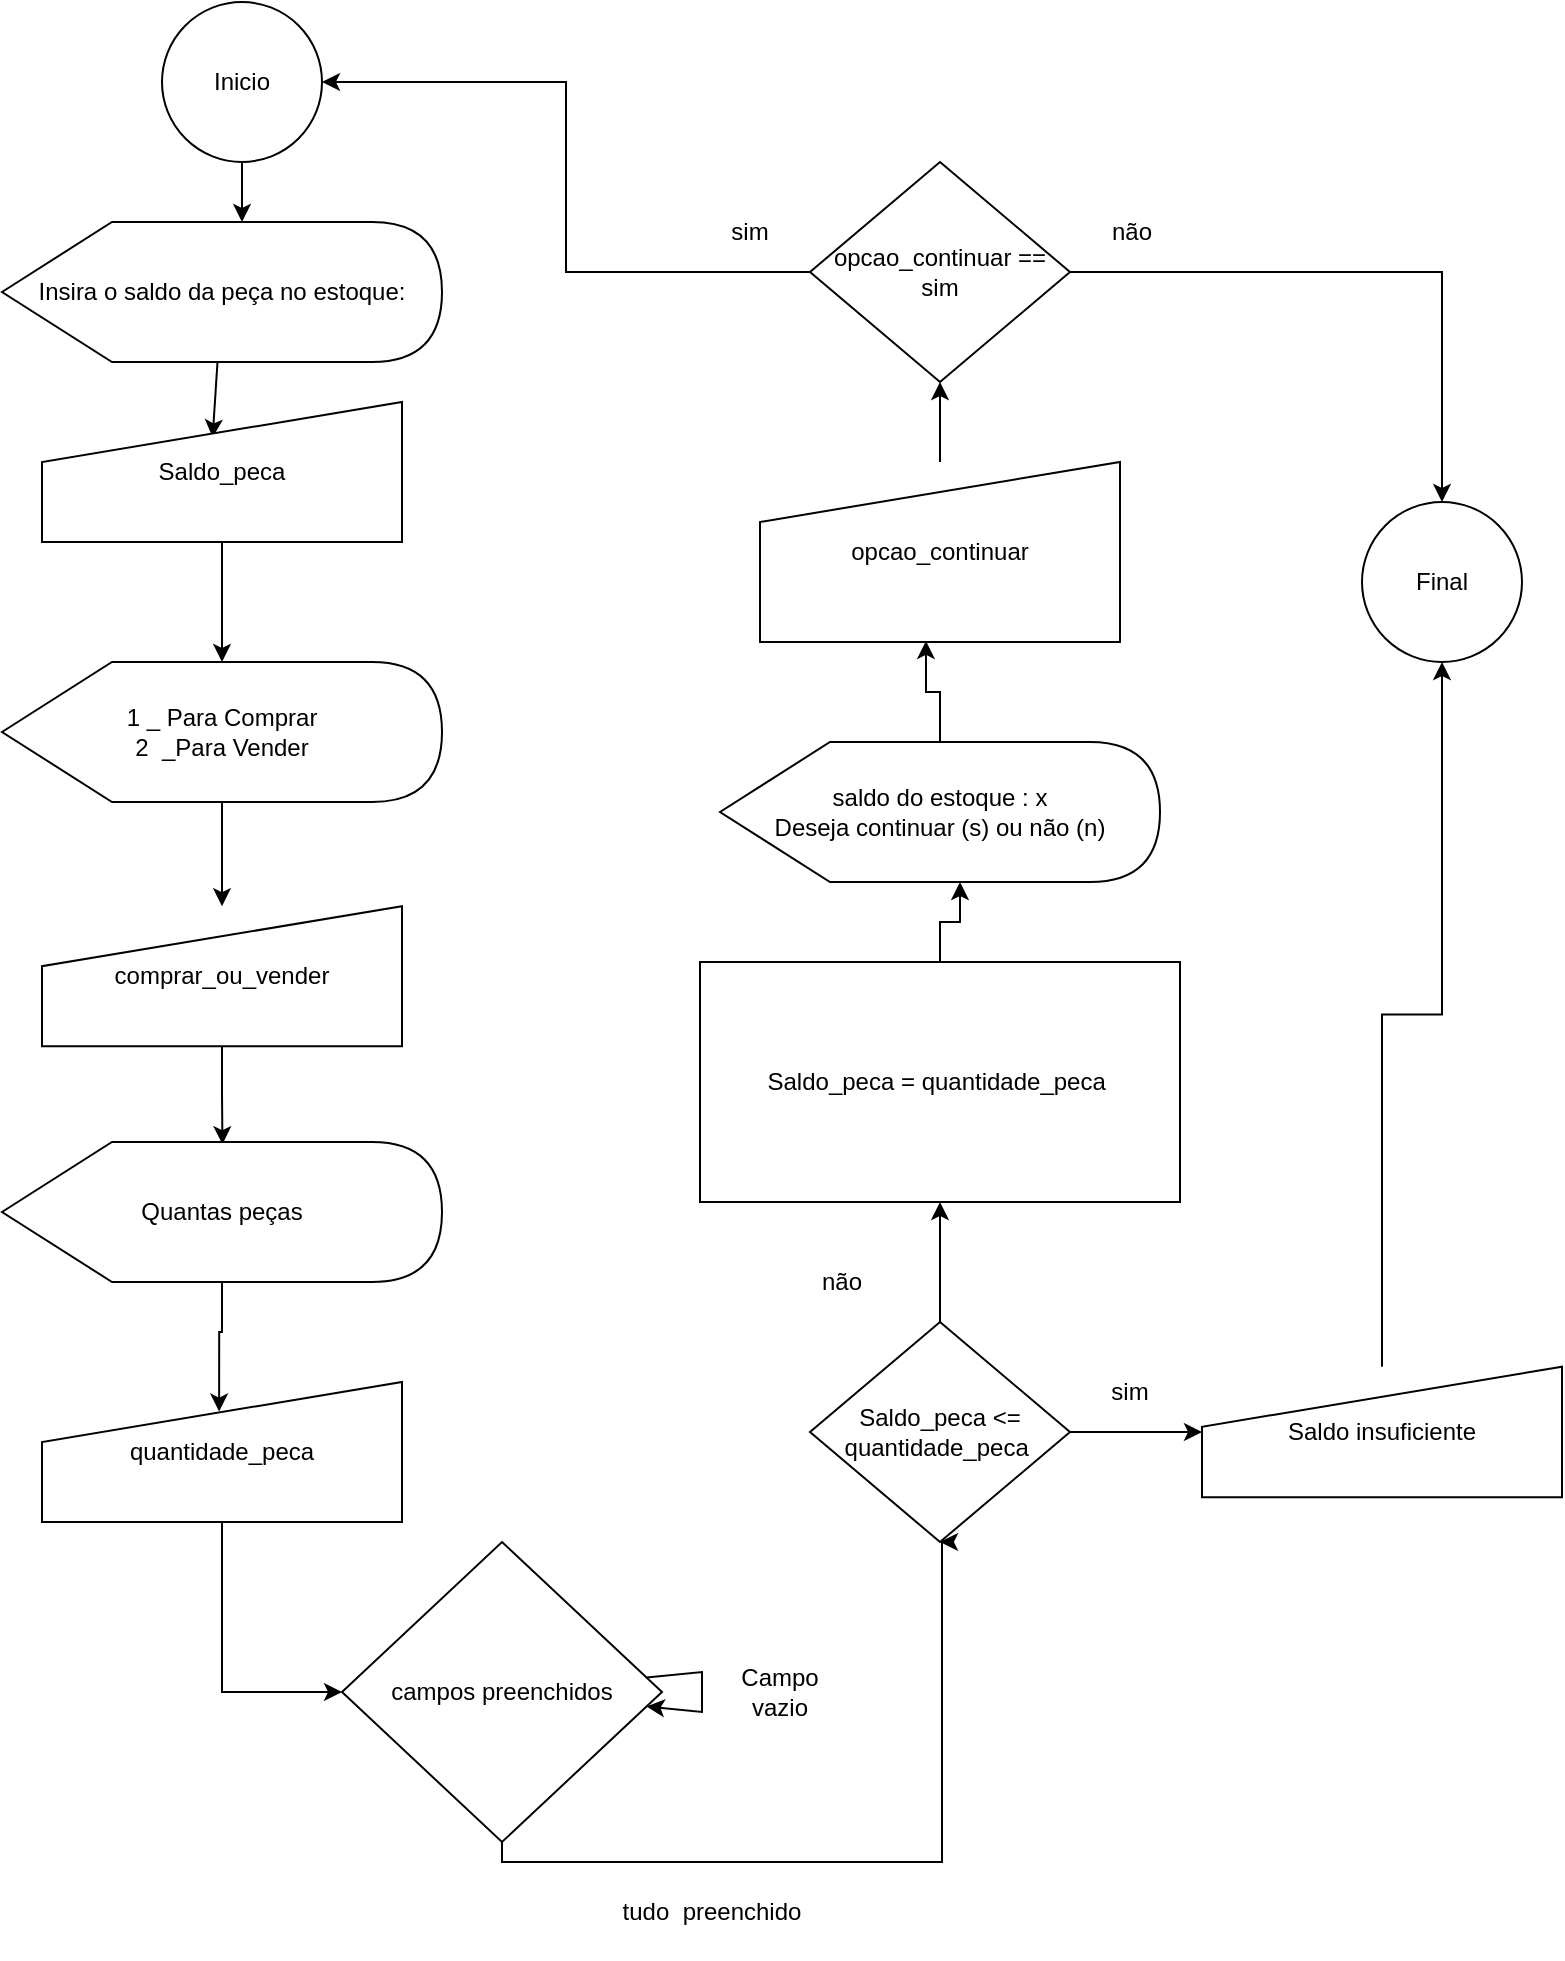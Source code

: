 <mxfile version="20.8.3" type="github">
  <diagram id="s8lGNTlZyGDKWvNCeoKv" name="Página-1">
    <mxGraphModel dx="948" dy="310" grid="1" gridSize="10" guides="1" tooltips="1" connect="1" arrows="1" fold="1" page="1" pageScale="1" pageWidth="827" pageHeight="1169" math="0" shadow="0">
      <root>
        <mxCell id="0" />
        <mxCell id="1" parent="0" />
        <mxCell id="6lvpyDJvIURICQRPQb3R-1" value="Inicio" style="ellipse;whiteSpace=wrap;html=1;aspect=fixed;" parent="1" vertex="1">
          <mxGeometry x="90" width="80" height="80" as="geometry" />
        </mxCell>
        <mxCell id="6lvpyDJvIURICQRPQb3R-55" style="edgeStyle=orthogonalEdgeStyle;rounded=0;orthogonalLoop=1;jettySize=auto;html=1;entryX=0.5;entryY=1;entryDx=0;entryDy=0;" parent="1" source="6lvpyDJvIURICQRPQb3R-4" target="6lvpyDJvIURICQRPQb3R-18" edge="1">
          <mxGeometry relative="1" as="geometry">
            <Array as="points">
              <mxPoint x="260" y="930" />
              <mxPoint x="480" y="930" />
            </Array>
          </mxGeometry>
        </mxCell>
        <mxCell id="6lvpyDJvIURICQRPQb3R-4" value="campos preenchidos" style="rhombus;whiteSpace=wrap;html=1;" parent="1" vertex="1">
          <mxGeometry x="180" y="770" width="160" height="150" as="geometry" />
        </mxCell>
        <mxCell id="6lvpyDJvIURICQRPQb3R-10" value="" style="endArrow=classic;html=1;rounded=0;entryX=0;entryY=0;entryDx=120;entryDy=0;entryPerimeter=0;" parent="1" source="6lvpyDJvIURICQRPQb3R-1" target="6lvpyDJvIURICQRPQb3R-44" edge="1">
          <mxGeometry width="50" height="50" relative="1" as="geometry">
            <mxPoint x="230" y="130" as="sourcePoint" />
            <mxPoint x="120" y="100" as="targetPoint" />
          </mxGeometry>
        </mxCell>
        <mxCell id="6lvpyDJvIURICQRPQb3R-11" value="" style="endArrow=classic;html=1;rounded=0;entryX=0.474;entryY=0.253;entryDx=0;entryDy=0;entryPerimeter=0;" parent="1" source="6lvpyDJvIURICQRPQb3R-44" target="6lvpyDJvIURICQRPQb3R-43" edge="1">
          <mxGeometry width="50" height="50" relative="1" as="geometry">
            <mxPoint x="120" y="170" as="sourcePoint" />
            <mxPoint x="120" y="220" as="targetPoint" />
          </mxGeometry>
        </mxCell>
        <mxCell id="6lvpyDJvIURICQRPQb3R-14" value="" style="endArrow=classic;html=1;rounded=0;" parent="1" source="6lvpyDJvIURICQRPQb3R-4" target="6lvpyDJvIURICQRPQb3R-4" edge="1">
          <mxGeometry width="50" height="50" relative="1" as="geometry">
            <mxPoint x="230" y="630" as="sourcePoint" />
            <mxPoint x="280" y="580" as="targetPoint" />
          </mxGeometry>
        </mxCell>
        <mxCell id="6lvpyDJvIURICQRPQb3R-58" style="edgeStyle=orthogonalEdgeStyle;rounded=0;orthogonalLoop=1;jettySize=auto;html=1;entryX=0;entryY=0;entryDx=120;entryDy=70;entryPerimeter=0;" parent="1" source="6lvpyDJvIURICQRPQb3R-16" target="6lvpyDJvIURICQRPQb3R-57" edge="1">
          <mxGeometry relative="1" as="geometry" />
        </mxCell>
        <mxCell id="6lvpyDJvIURICQRPQb3R-16" value="Saldo_peca&amp;nbsp;= quantidade_peca&amp;nbsp;" style="rounded=0;whiteSpace=wrap;html=1;" parent="1" vertex="1">
          <mxGeometry x="359" y="480" width="240" height="120" as="geometry" />
        </mxCell>
        <mxCell id="6lvpyDJvIURICQRPQb3R-54" style="edgeStyle=orthogonalEdgeStyle;rounded=0;orthogonalLoop=1;jettySize=auto;html=1;" parent="1" source="6lvpyDJvIURICQRPQb3R-18" target="6lvpyDJvIURICQRPQb3R-16" edge="1">
          <mxGeometry relative="1" as="geometry" />
        </mxCell>
        <mxCell id="6lvpyDJvIURICQRPQb3R-18" value="Saldo_peca&amp;nbsp;&amp;lt;= quantidade_peca&amp;nbsp;" style="rhombus;whiteSpace=wrap;html=1;" parent="1" vertex="1">
          <mxGeometry x="414" y="660" width="130" height="110" as="geometry" />
        </mxCell>
        <mxCell id="6lvpyDJvIURICQRPQb3R-24" value="tudo&amp;nbsp; preenchido" style="text;html=1;strokeColor=none;fillColor=none;align=center;verticalAlign=middle;whiteSpace=wrap;rounded=0;" parent="1" vertex="1">
          <mxGeometry x="310" y="940" width="110" height="30" as="geometry" />
        </mxCell>
        <mxCell id="6lvpyDJvIURICQRPQb3R-25" value="Campo vazio" style="text;html=1;strokeColor=none;fillColor=none;align=center;verticalAlign=middle;whiteSpace=wrap;rounded=0;" parent="1" vertex="1">
          <mxGeometry x="369" y="830" width="60" height="30" as="geometry" />
        </mxCell>
        <mxCell id="6lvpyDJvIURICQRPQb3R-26" value="sim" style="text;html=1;strokeColor=none;fillColor=none;align=center;verticalAlign=middle;whiteSpace=wrap;rounded=0;" parent="1" vertex="1">
          <mxGeometry x="544" y="680" width="60" height="30" as="geometry" />
        </mxCell>
        <mxCell id="6lvpyDJvIURICQRPQb3R-34" style="edgeStyle=orthogonalEdgeStyle;rounded=0;orthogonalLoop=1;jettySize=auto;html=1;entryX=0.5;entryY=1;entryDx=0;entryDy=0;" parent="1" source="6lvpyDJvIURICQRPQb3R-27" target="6lvpyDJvIURICQRPQb3R-33" edge="1">
          <mxGeometry relative="1" as="geometry" />
        </mxCell>
        <mxCell id="6lvpyDJvIURICQRPQb3R-27" value="Saldo insuficiente" style="shape=manualInput;whiteSpace=wrap;html=1;" parent="1" vertex="1">
          <mxGeometry x="610" y="682.37" width="180" height="65.26" as="geometry" />
        </mxCell>
        <mxCell id="6lvpyDJvIURICQRPQb3R-28" value="" style="endArrow=classic;html=1;rounded=0;exitX=1;exitY=0.5;exitDx=0;exitDy=0;entryX=0;entryY=0.5;entryDx=0;entryDy=0;" parent="1" source="6lvpyDJvIURICQRPQb3R-18" target="6lvpyDJvIURICQRPQb3R-27" edge="1">
          <mxGeometry width="50" height="50" relative="1" as="geometry">
            <mxPoint x="479" y="700" as="sourcePoint" />
            <mxPoint x="479" y="619.74" as="targetPoint" />
          </mxGeometry>
        </mxCell>
        <mxCell id="6lvpyDJvIURICQRPQb3R-31" value="não" style="text;html=1;strokeColor=none;fillColor=none;align=center;verticalAlign=middle;whiteSpace=wrap;rounded=0;" parent="1" vertex="1">
          <mxGeometry x="400" y="625" width="60" height="30" as="geometry" />
        </mxCell>
        <mxCell id="6lvpyDJvIURICQRPQb3R-33" value="Final" style="ellipse;whiteSpace=wrap;html=1;aspect=fixed;" parent="1" vertex="1">
          <mxGeometry x="690" y="250" width="80" height="80" as="geometry" />
        </mxCell>
        <mxCell id="6lvpyDJvIURICQRPQb3R-36" style="edgeStyle=orthogonalEdgeStyle;rounded=0;orthogonalLoop=1;jettySize=auto;html=1;" parent="1" source="6lvpyDJvIURICQRPQb3R-35" edge="1" target="6lvpyDJvIURICQRPQb3R-1">
          <mxGeometry relative="1" as="geometry">
            <mxPoint x="210" y="135" as="targetPoint" />
          </mxGeometry>
        </mxCell>
        <mxCell id="6lvpyDJvIURICQRPQb3R-42" style="edgeStyle=orthogonalEdgeStyle;rounded=0;orthogonalLoop=1;jettySize=auto;html=1;" parent="1" source="6lvpyDJvIURICQRPQb3R-35" target="6lvpyDJvIURICQRPQb3R-33" edge="1">
          <mxGeometry relative="1" as="geometry" />
        </mxCell>
        <mxCell id="6lvpyDJvIURICQRPQb3R-35" value="opcao_continuar == sim" style="rhombus;whiteSpace=wrap;html=1;" parent="1" vertex="1">
          <mxGeometry x="414" y="80" width="130" height="110" as="geometry" />
        </mxCell>
        <mxCell id="6lvpyDJvIURICQRPQb3R-37" value="sim" style="text;html=1;strokeColor=none;fillColor=none;align=center;verticalAlign=middle;whiteSpace=wrap;rounded=0;" parent="1" vertex="1">
          <mxGeometry x="354" y="100" width="60" height="30" as="geometry" />
        </mxCell>
        <mxCell id="6lvpyDJvIURICQRPQb3R-38" value="não" style="text;html=1;strokeColor=none;fillColor=none;align=center;verticalAlign=middle;whiteSpace=wrap;rounded=0;" parent="1" vertex="1">
          <mxGeometry x="545" y="100" width="60" height="30" as="geometry" />
        </mxCell>
        <mxCell id="6lvpyDJvIURICQRPQb3R-47" style="edgeStyle=orthogonalEdgeStyle;rounded=0;orthogonalLoop=1;jettySize=auto;html=1;" parent="1" source="6lvpyDJvIURICQRPQb3R-43" target="6lvpyDJvIURICQRPQb3R-46" edge="1">
          <mxGeometry relative="1" as="geometry" />
        </mxCell>
        <mxCell id="6lvpyDJvIURICQRPQb3R-43" value="Saldo_peca" style="shape=manualInput;whiteSpace=wrap;html=1;" parent="1" vertex="1">
          <mxGeometry x="30" y="200" width="180" height="70" as="geometry" />
        </mxCell>
        <mxCell id="6lvpyDJvIURICQRPQb3R-44" value="Insira o saldo da peça no estoque:" style="shape=display;whiteSpace=wrap;html=1;" parent="1" vertex="1">
          <mxGeometry x="10" y="110" width="220" height="70" as="geometry" />
        </mxCell>
        <mxCell id="6lvpyDJvIURICQRPQb3R-51" style="edgeStyle=orthogonalEdgeStyle;rounded=0;orthogonalLoop=1;jettySize=auto;html=1;entryX=0.501;entryY=0.016;entryDx=0;entryDy=0;entryPerimeter=0;" parent="1" source="6lvpyDJvIURICQRPQb3R-45" target="6lvpyDJvIURICQRPQb3R-50" edge="1">
          <mxGeometry relative="1" as="geometry" />
        </mxCell>
        <mxCell id="6lvpyDJvIURICQRPQb3R-45" value="comprar_ou_vender" style="shape=manualInput;whiteSpace=wrap;html=1;" parent="1" vertex="1">
          <mxGeometry x="30" y="452.11" width="180" height="70" as="geometry" />
        </mxCell>
        <mxCell id="6lvpyDJvIURICQRPQb3R-48" style="edgeStyle=orthogonalEdgeStyle;rounded=0;orthogonalLoop=1;jettySize=auto;html=1;" parent="1" source="6lvpyDJvIURICQRPQb3R-46" target="6lvpyDJvIURICQRPQb3R-45" edge="1">
          <mxGeometry relative="1" as="geometry" />
        </mxCell>
        <mxCell id="6lvpyDJvIURICQRPQb3R-46" value="1 _ Para Comprar&lt;br&gt;2&amp;nbsp; _Para Vender" style="shape=display;whiteSpace=wrap;html=1;" parent="1" vertex="1">
          <mxGeometry x="10" y="330" width="220" height="70" as="geometry" />
        </mxCell>
        <mxCell id="6lvpyDJvIURICQRPQb3R-53" style="edgeStyle=orthogonalEdgeStyle;rounded=0;orthogonalLoop=1;jettySize=auto;html=1;entryX=0;entryY=0.5;entryDx=0;entryDy=0;" parent="1" source="6lvpyDJvIURICQRPQb3R-49" target="6lvpyDJvIURICQRPQb3R-4" edge="1">
          <mxGeometry relative="1" as="geometry" />
        </mxCell>
        <mxCell id="6lvpyDJvIURICQRPQb3R-49" value="quantidade_peca" style="shape=manualInput;whiteSpace=wrap;html=1;" parent="1" vertex="1">
          <mxGeometry x="30" y="690" width="180" height="70" as="geometry" />
        </mxCell>
        <mxCell id="6lvpyDJvIURICQRPQb3R-52" style="edgeStyle=orthogonalEdgeStyle;rounded=0;orthogonalLoop=1;jettySize=auto;html=1;entryX=0.492;entryY=0.211;entryDx=0;entryDy=0;entryPerimeter=0;" parent="1" source="6lvpyDJvIURICQRPQb3R-50" target="6lvpyDJvIURICQRPQb3R-49" edge="1">
          <mxGeometry relative="1" as="geometry" />
        </mxCell>
        <mxCell id="6lvpyDJvIURICQRPQb3R-50" value="Quantas peças" style="shape=display;whiteSpace=wrap;html=1;" parent="1" vertex="1">
          <mxGeometry x="10" y="570" width="220" height="70" as="geometry" />
        </mxCell>
        <mxCell id="6lvpyDJvIURICQRPQb3R-60" style="edgeStyle=orthogonalEdgeStyle;rounded=0;orthogonalLoop=1;jettySize=auto;html=1;entryX=0.5;entryY=1;entryDx=0;entryDy=0;" parent="1" source="6lvpyDJvIURICQRPQb3R-56" target="6lvpyDJvIURICQRPQb3R-35" edge="1">
          <mxGeometry relative="1" as="geometry" />
        </mxCell>
        <mxCell id="6lvpyDJvIURICQRPQb3R-56" value="opcao_continuar" style="shape=manualInput;whiteSpace=wrap;html=1;" parent="1" vertex="1">
          <mxGeometry x="389" y="230" width="180" height="90" as="geometry" />
        </mxCell>
        <mxCell id="6lvpyDJvIURICQRPQb3R-59" style="edgeStyle=orthogonalEdgeStyle;rounded=0;orthogonalLoop=1;jettySize=auto;html=1;entryX=0.461;entryY=0.994;entryDx=0;entryDy=0;entryPerimeter=0;" parent="1" source="6lvpyDJvIURICQRPQb3R-57" target="6lvpyDJvIURICQRPQb3R-56" edge="1">
          <mxGeometry relative="1" as="geometry" />
        </mxCell>
        <mxCell id="6lvpyDJvIURICQRPQb3R-57" value="saldo do estoque : x&lt;br&gt;Deseja continuar (s) ou não (n)" style="shape=display;whiteSpace=wrap;html=1;" parent="1" vertex="1">
          <mxGeometry x="369" y="370" width="220" height="70" as="geometry" />
        </mxCell>
        <mxCell id="6lvpyDJvIURICQRPQb3R-63" style="edgeStyle=orthogonalEdgeStyle;rounded=0;orthogonalLoop=1;jettySize=auto;html=1;exitX=0.5;exitY=1;exitDx=0;exitDy=0;" parent="1" source="6lvpyDJvIURICQRPQb3R-24" target="6lvpyDJvIURICQRPQb3R-24" edge="1">
          <mxGeometry relative="1" as="geometry" />
        </mxCell>
      </root>
    </mxGraphModel>
  </diagram>
</mxfile>
